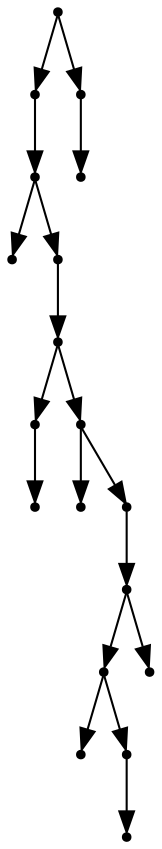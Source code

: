 digraph {
  18 [shape=point];
  15 [shape=point];
  14 [shape=point];
  0 [shape=point];
  13 [shape=point];
  12 [shape=point];
  2 [shape=point];
  1 [shape=point];
  11 [shape=point];
  3 [shape=point];
  10 [shape=point];
  9 [shape=point];
  7 [shape=point];
  4 [shape=point];
  6 [shape=point];
  5 [shape=point];
  8 [shape=point];
  17 [shape=point];
  16 [shape=point];
18 -> 15;
15 -> 14;
14 -> 0;
14 -> 13;
13 -> 12;
12 -> 2;
2 -> 1;
12 -> 11;
11 -> 3;
11 -> 10;
10 -> 9;
9 -> 7;
7 -> 4;
7 -> 6;
6 -> 5;
9 -> 8;
18 -> 17;
17 -> 16;
}

